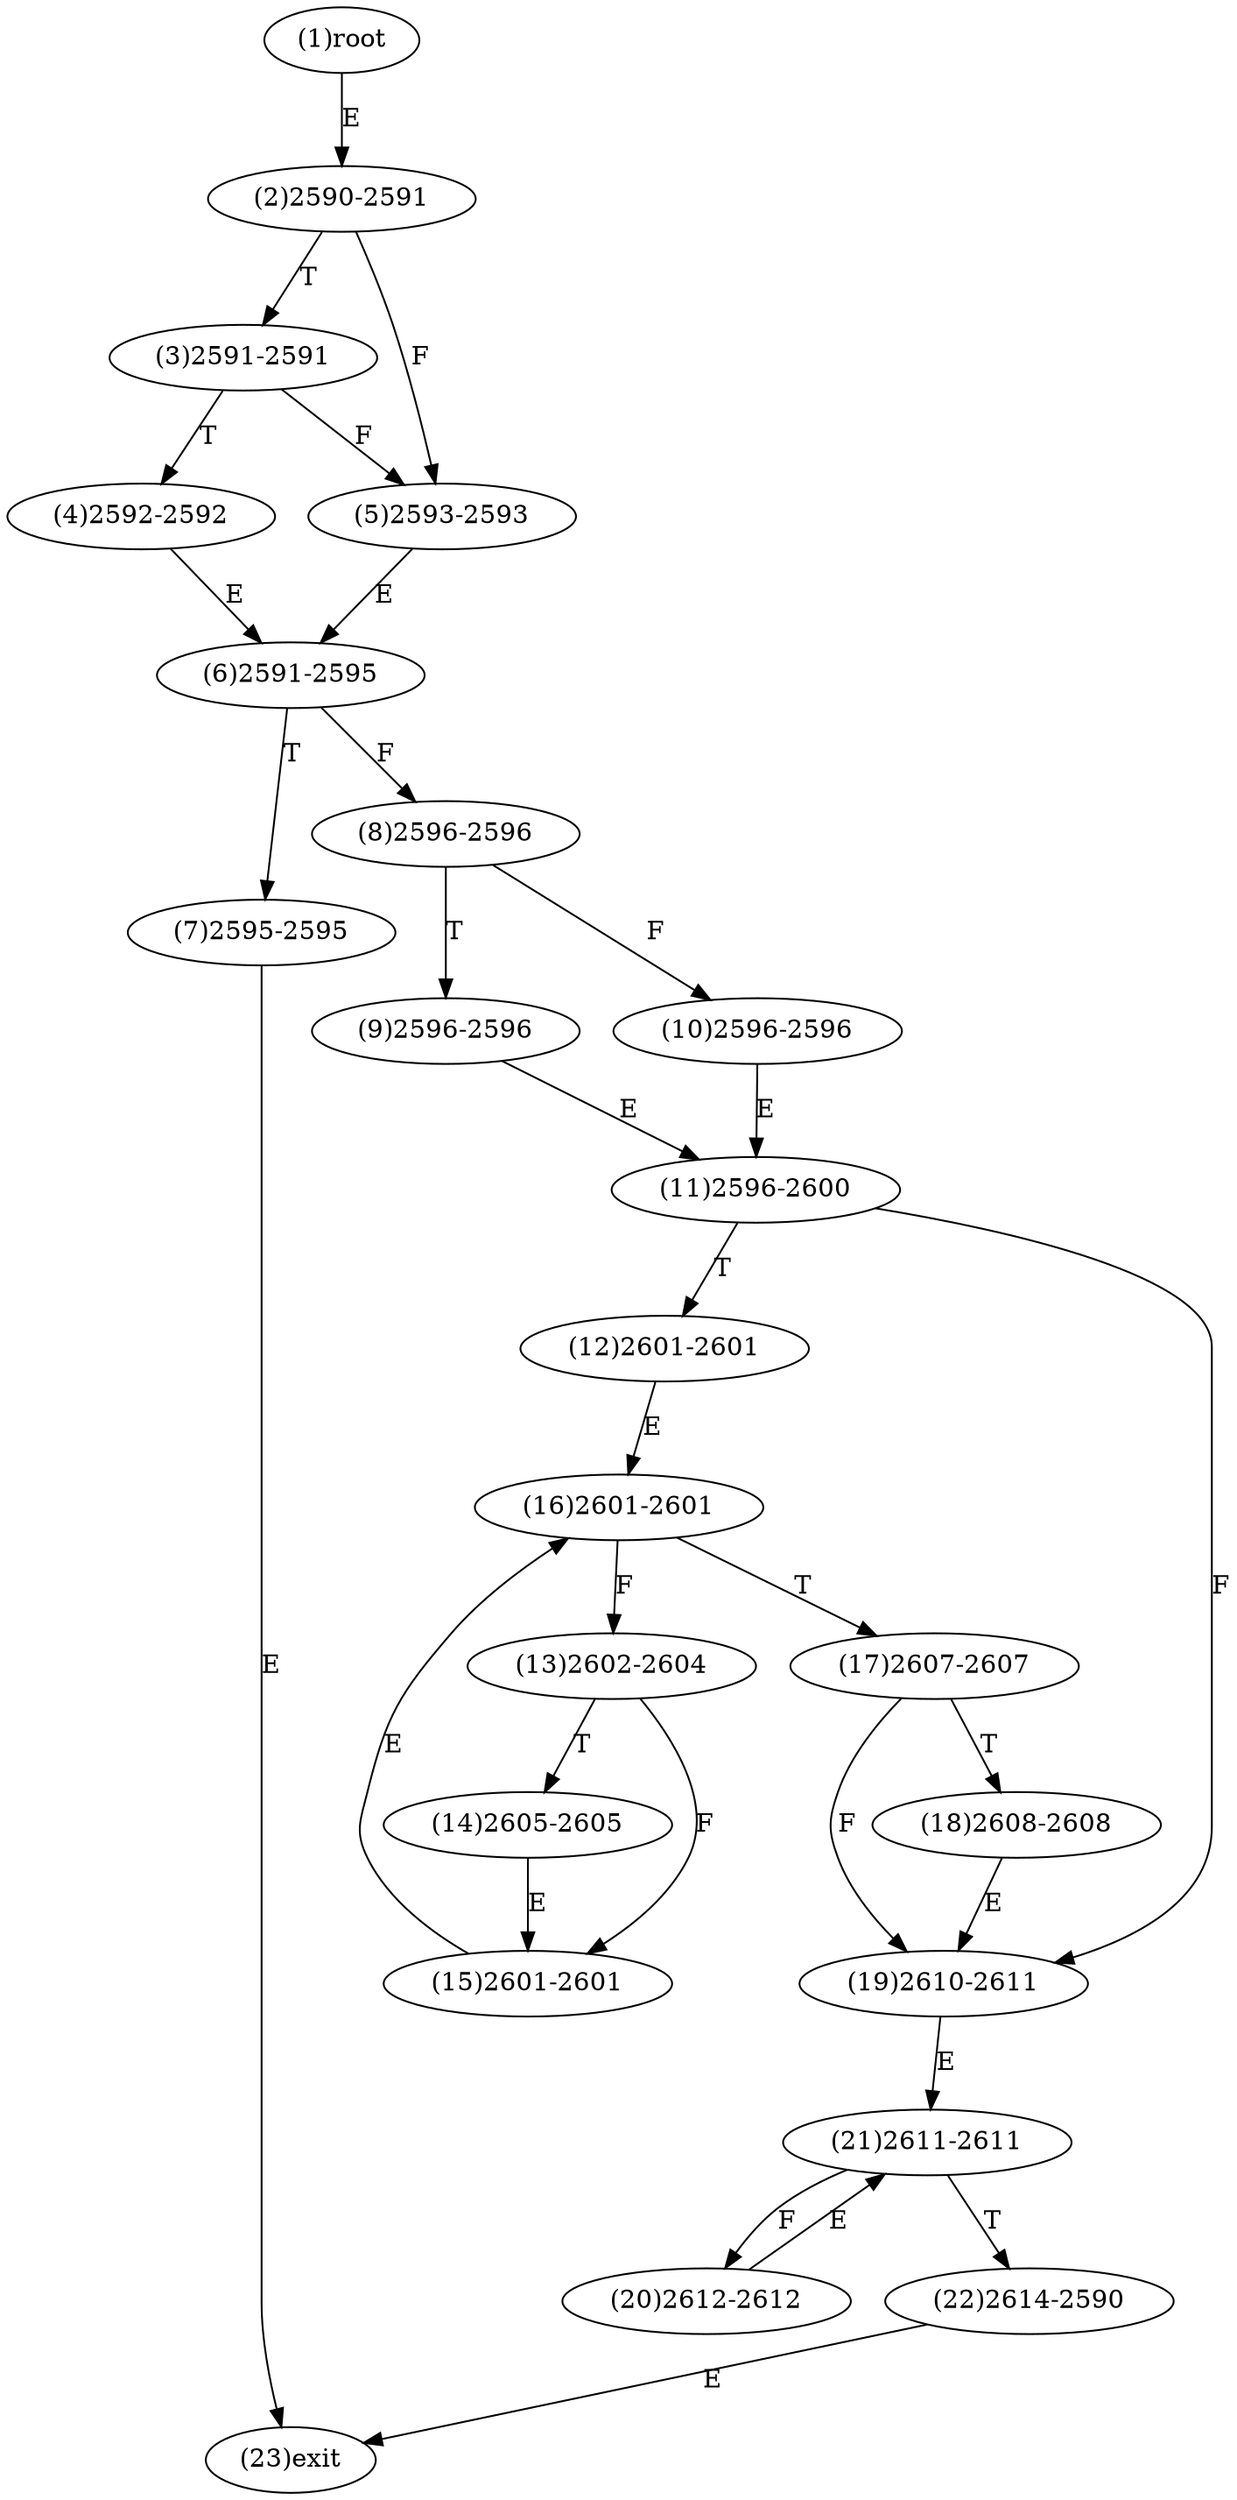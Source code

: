digraph "" { 
1[ label="(1)root"];
2[ label="(2)2590-2591"];
3[ label="(3)2591-2591"];
4[ label="(4)2592-2592"];
5[ label="(5)2593-2593"];
6[ label="(6)2591-2595"];
7[ label="(7)2595-2595"];
8[ label="(8)2596-2596"];
9[ label="(9)2596-2596"];
10[ label="(10)2596-2596"];
11[ label="(11)2596-2600"];
12[ label="(12)2601-2601"];
13[ label="(13)2602-2604"];
14[ label="(14)2605-2605"];
15[ label="(15)2601-2601"];
17[ label="(17)2607-2607"];
16[ label="(16)2601-2601"];
19[ label="(19)2610-2611"];
18[ label="(18)2608-2608"];
21[ label="(21)2611-2611"];
20[ label="(20)2612-2612"];
23[ label="(23)exit"];
22[ label="(22)2614-2590"];
1->2[ label="E"];
2->5[ label="F"];
2->3[ label="T"];
3->5[ label="F"];
3->4[ label="T"];
4->6[ label="E"];
5->6[ label="E"];
6->8[ label="F"];
6->7[ label="T"];
7->23[ label="E"];
8->10[ label="F"];
8->9[ label="T"];
9->11[ label="E"];
10->11[ label="E"];
11->19[ label="F"];
11->12[ label="T"];
12->16[ label="E"];
13->15[ label="F"];
13->14[ label="T"];
14->15[ label="E"];
15->16[ label="E"];
16->13[ label="F"];
16->17[ label="T"];
17->19[ label="F"];
17->18[ label="T"];
18->19[ label="E"];
19->21[ label="E"];
20->21[ label="E"];
21->20[ label="F"];
21->22[ label="T"];
22->23[ label="E"];
}